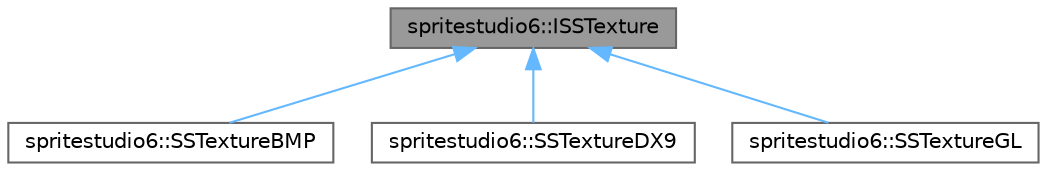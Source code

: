 digraph "spritestudio6::ISSTexture"
{
 // LATEX_PDF_SIZE
  bgcolor="transparent";
  edge [fontname=Helvetica,fontsize=10,labelfontname=Helvetica,labelfontsize=10];
  node [fontname=Helvetica,fontsize=10,shape=box,height=0.2,width=0.4];
  Node1 [id="Node000001",label="spritestudio6::ISSTexture",height=0.2,width=0.4,color="gray40", fillcolor="grey60", style="filled", fontcolor="black",tooltip=" "];
  Node1 -> Node2 [id="edge1_Node000001_Node000002",dir="back",color="steelblue1",style="solid",tooltip=" "];
  Node2 [id="Node000002",label="spritestudio6::SSTextureBMP",height=0.2,width=0.4,color="gray40", fillcolor="white", style="filled",URL="$classspritestudio6_1_1_s_s_texture_b_m_p.html",tooltip=" "];
  Node1 -> Node3 [id="edge2_Node000001_Node000003",dir="back",color="steelblue1",style="solid",tooltip=" "];
  Node3 [id="Node000003",label="spritestudio6::SSTextureDX9",height=0.2,width=0.4,color="gray40", fillcolor="white", style="filled",URL="$classspritestudio6_1_1_s_s_texture_d_x9.html",tooltip=" "];
  Node1 -> Node4 [id="edge3_Node000001_Node000004",dir="back",color="steelblue1",style="solid",tooltip=" "];
  Node4 [id="Node000004",label="spritestudio6::SSTextureGL",height=0.2,width=0.4,color="gray40", fillcolor="white", style="filled",URL="$classspritestudio6_1_1_s_s_texture_g_l.html",tooltip=" "];
}
